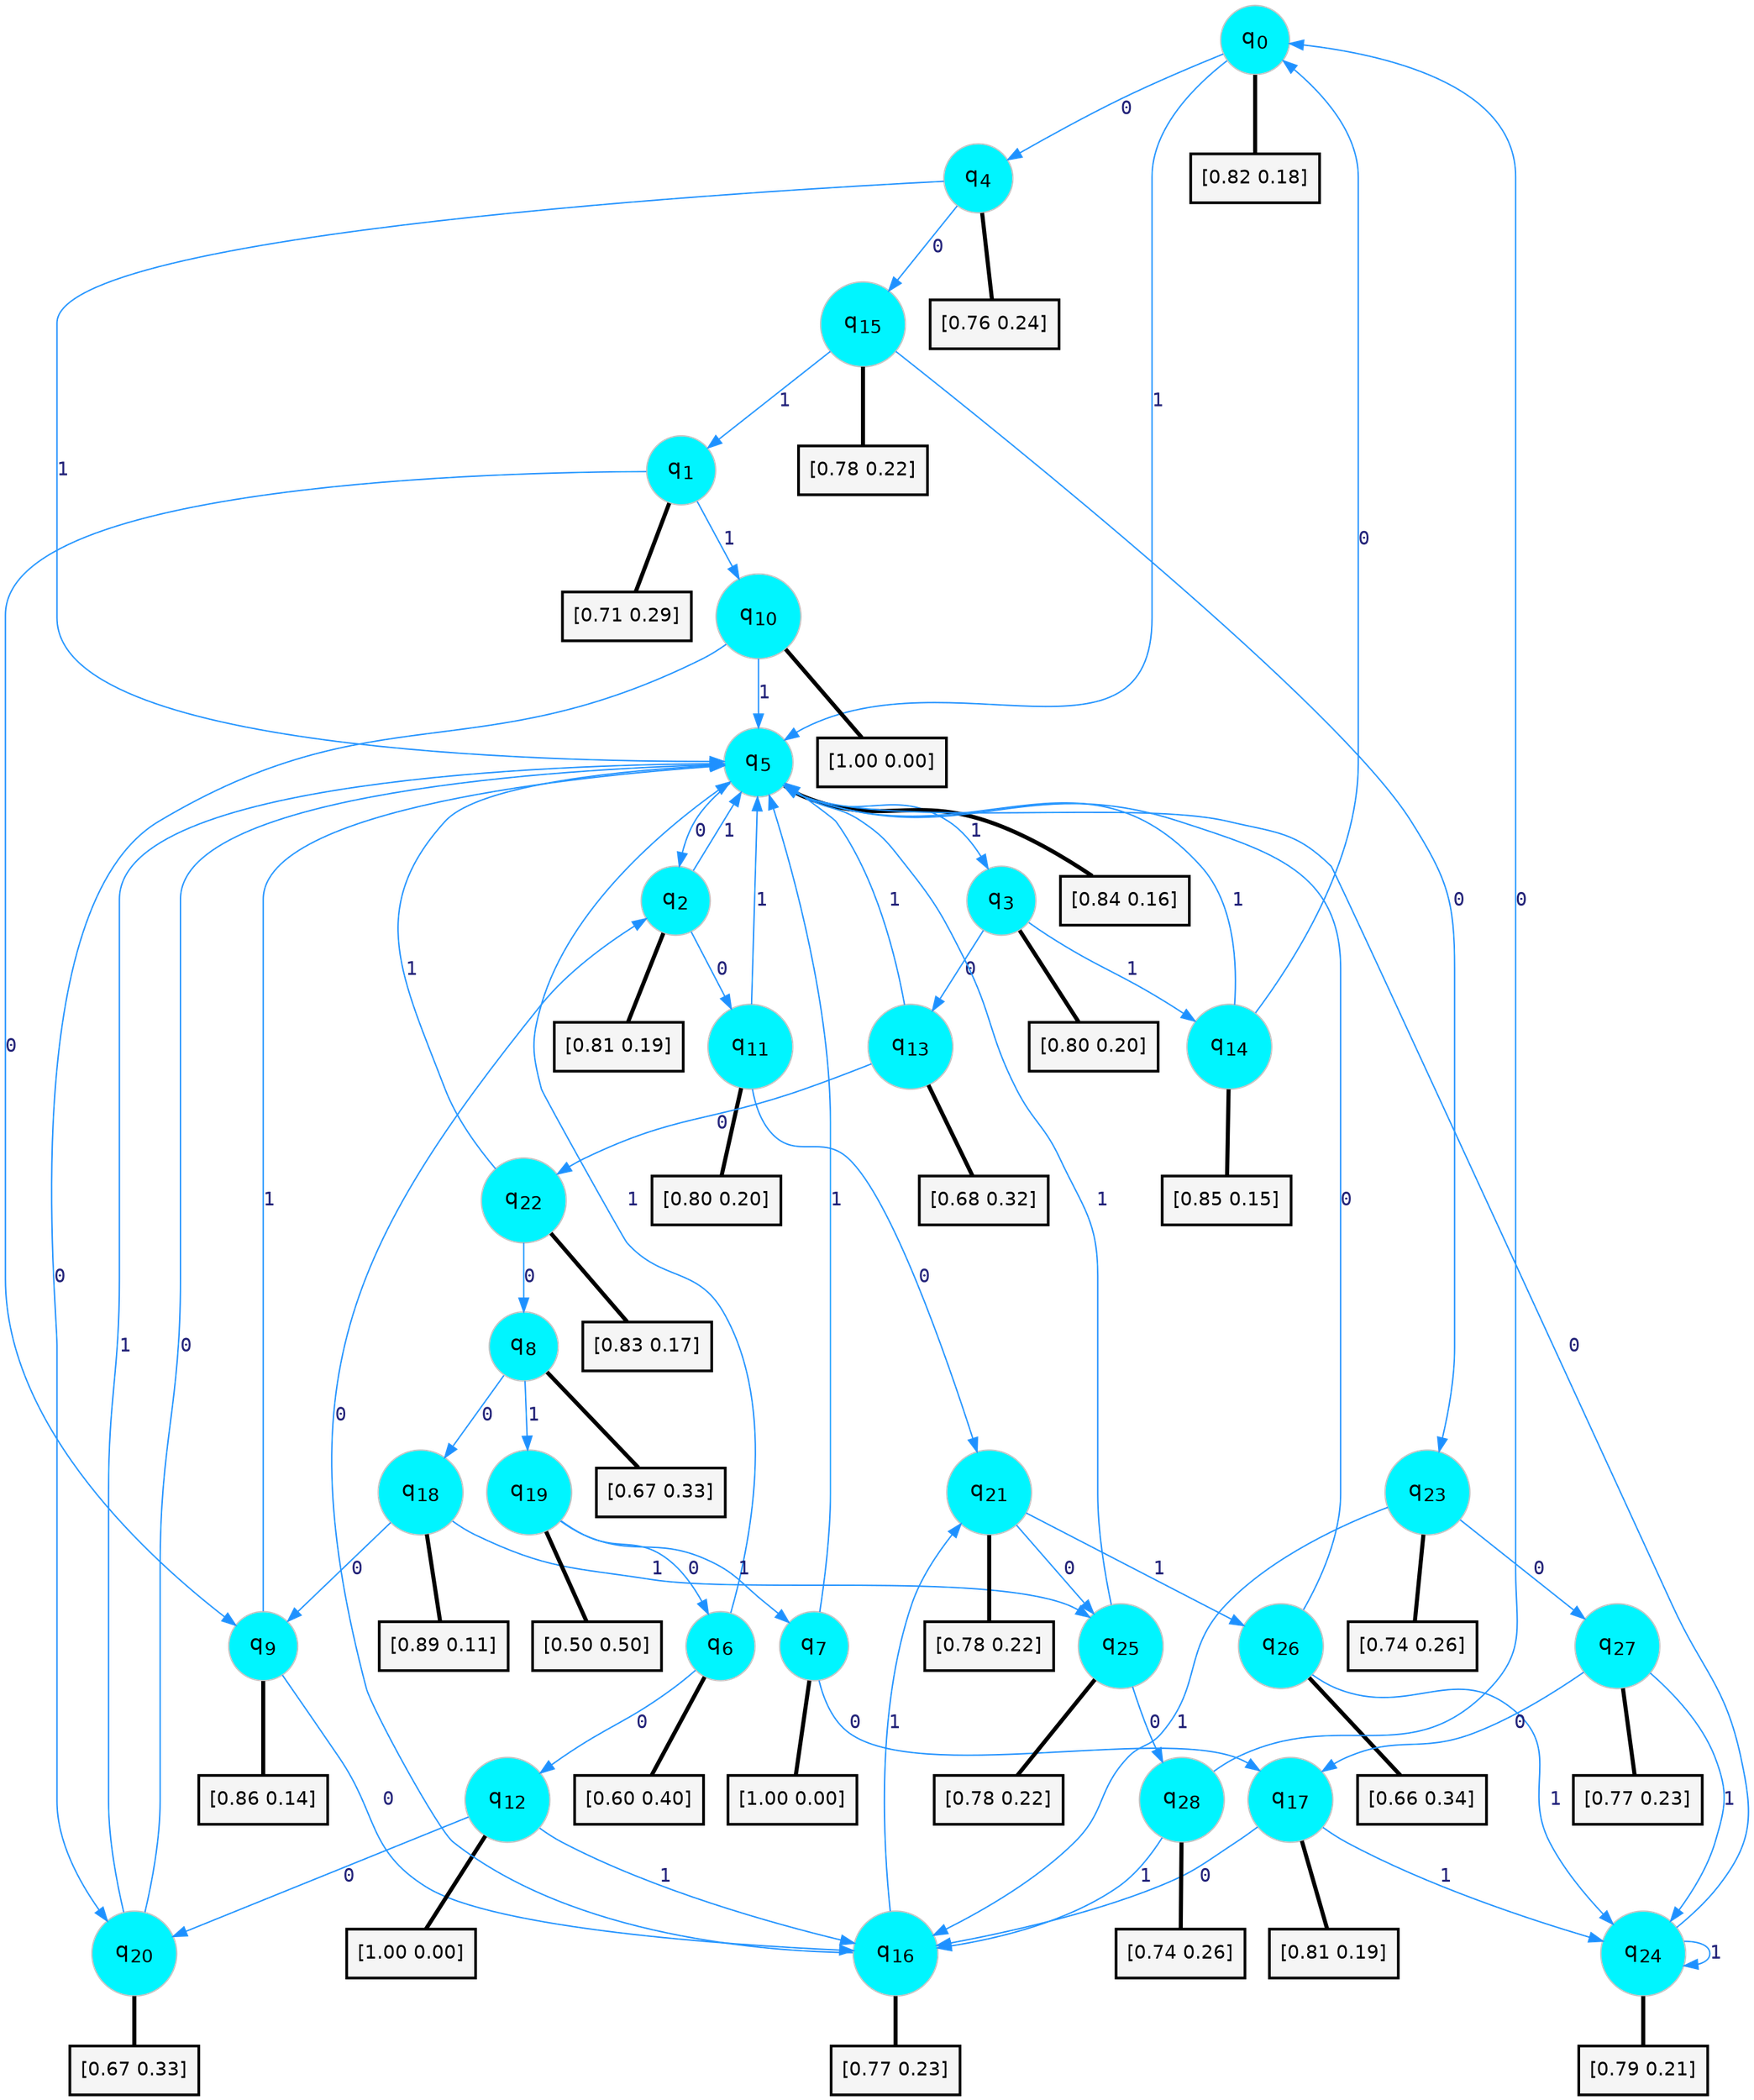 digraph G {
graph [
bgcolor=transparent, dpi=300, rankdir=TD, size="40,25"];
node [
color=gray, fillcolor=turquoise1, fontcolor=black, fontname=Helvetica, fontsize=16, fontweight=bold, shape=circle, style=filled];
edge [
arrowsize=1, color=dodgerblue1, fontcolor=midnightblue, fontname=courier, fontweight=bold, penwidth=1, style=solid, weight=20];
0[label=<q<SUB>0</SUB>>];
1[label=<q<SUB>1</SUB>>];
2[label=<q<SUB>2</SUB>>];
3[label=<q<SUB>3</SUB>>];
4[label=<q<SUB>4</SUB>>];
5[label=<q<SUB>5</SUB>>];
6[label=<q<SUB>6</SUB>>];
7[label=<q<SUB>7</SUB>>];
8[label=<q<SUB>8</SUB>>];
9[label=<q<SUB>9</SUB>>];
10[label=<q<SUB>10</SUB>>];
11[label=<q<SUB>11</SUB>>];
12[label=<q<SUB>12</SUB>>];
13[label=<q<SUB>13</SUB>>];
14[label=<q<SUB>14</SUB>>];
15[label=<q<SUB>15</SUB>>];
16[label=<q<SUB>16</SUB>>];
17[label=<q<SUB>17</SUB>>];
18[label=<q<SUB>18</SUB>>];
19[label=<q<SUB>19</SUB>>];
20[label=<q<SUB>20</SUB>>];
21[label=<q<SUB>21</SUB>>];
22[label=<q<SUB>22</SUB>>];
23[label=<q<SUB>23</SUB>>];
24[label=<q<SUB>24</SUB>>];
25[label=<q<SUB>25</SUB>>];
26[label=<q<SUB>26</SUB>>];
27[label=<q<SUB>27</SUB>>];
28[label=<q<SUB>28</SUB>>];
29[label="[0.82 0.18]", shape=box,fontcolor=black, fontname=Helvetica, fontsize=14, penwidth=2, fillcolor=whitesmoke,color=black];
30[label="[0.71 0.29]", shape=box,fontcolor=black, fontname=Helvetica, fontsize=14, penwidth=2, fillcolor=whitesmoke,color=black];
31[label="[0.81 0.19]", shape=box,fontcolor=black, fontname=Helvetica, fontsize=14, penwidth=2, fillcolor=whitesmoke,color=black];
32[label="[0.80 0.20]", shape=box,fontcolor=black, fontname=Helvetica, fontsize=14, penwidth=2, fillcolor=whitesmoke,color=black];
33[label="[0.76 0.24]", shape=box,fontcolor=black, fontname=Helvetica, fontsize=14, penwidth=2, fillcolor=whitesmoke,color=black];
34[label="[0.84 0.16]", shape=box,fontcolor=black, fontname=Helvetica, fontsize=14, penwidth=2, fillcolor=whitesmoke,color=black];
35[label="[0.60 0.40]", shape=box,fontcolor=black, fontname=Helvetica, fontsize=14, penwidth=2, fillcolor=whitesmoke,color=black];
36[label="[1.00 0.00]", shape=box,fontcolor=black, fontname=Helvetica, fontsize=14, penwidth=2, fillcolor=whitesmoke,color=black];
37[label="[0.67 0.33]", shape=box,fontcolor=black, fontname=Helvetica, fontsize=14, penwidth=2, fillcolor=whitesmoke,color=black];
38[label="[0.86 0.14]", shape=box,fontcolor=black, fontname=Helvetica, fontsize=14, penwidth=2, fillcolor=whitesmoke,color=black];
39[label="[1.00 0.00]", shape=box,fontcolor=black, fontname=Helvetica, fontsize=14, penwidth=2, fillcolor=whitesmoke,color=black];
40[label="[0.80 0.20]", shape=box,fontcolor=black, fontname=Helvetica, fontsize=14, penwidth=2, fillcolor=whitesmoke,color=black];
41[label="[1.00 0.00]", shape=box,fontcolor=black, fontname=Helvetica, fontsize=14, penwidth=2, fillcolor=whitesmoke,color=black];
42[label="[0.68 0.32]", shape=box,fontcolor=black, fontname=Helvetica, fontsize=14, penwidth=2, fillcolor=whitesmoke,color=black];
43[label="[0.85 0.15]", shape=box,fontcolor=black, fontname=Helvetica, fontsize=14, penwidth=2, fillcolor=whitesmoke,color=black];
44[label="[0.78 0.22]", shape=box,fontcolor=black, fontname=Helvetica, fontsize=14, penwidth=2, fillcolor=whitesmoke,color=black];
45[label="[0.77 0.23]", shape=box,fontcolor=black, fontname=Helvetica, fontsize=14, penwidth=2, fillcolor=whitesmoke,color=black];
46[label="[0.81 0.19]", shape=box,fontcolor=black, fontname=Helvetica, fontsize=14, penwidth=2, fillcolor=whitesmoke,color=black];
47[label="[0.89 0.11]", shape=box,fontcolor=black, fontname=Helvetica, fontsize=14, penwidth=2, fillcolor=whitesmoke,color=black];
48[label="[0.50 0.50]", shape=box,fontcolor=black, fontname=Helvetica, fontsize=14, penwidth=2, fillcolor=whitesmoke,color=black];
49[label="[0.67 0.33]", shape=box,fontcolor=black, fontname=Helvetica, fontsize=14, penwidth=2, fillcolor=whitesmoke,color=black];
50[label="[0.78 0.22]", shape=box,fontcolor=black, fontname=Helvetica, fontsize=14, penwidth=2, fillcolor=whitesmoke,color=black];
51[label="[0.83 0.17]", shape=box,fontcolor=black, fontname=Helvetica, fontsize=14, penwidth=2, fillcolor=whitesmoke,color=black];
52[label="[0.74 0.26]", shape=box,fontcolor=black, fontname=Helvetica, fontsize=14, penwidth=2, fillcolor=whitesmoke,color=black];
53[label="[0.79 0.21]", shape=box,fontcolor=black, fontname=Helvetica, fontsize=14, penwidth=2, fillcolor=whitesmoke,color=black];
54[label="[0.78 0.22]", shape=box,fontcolor=black, fontname=Helvetica, fontsize=14, penwidth=2, fillcolor=whitesmoke,color=black];
55[label="[0.66 0.34]", shape=box,fontcolor=black, fontname=Helvetica, fontsize=14, penwidth=2, fillcolor=whitesmoke,color=black];
56[label="[0.77 0.23]", shape=box,fontcolor=black, fontname=Helvetica, fontsize=14, penwidth=2, fillcolor=whitesmoke,color=black];
57[label="[0.74 0.26]", shape=box,fontcolor=black, fontname=Helvetica, fontsize=14, penwidth=2, fillcolor=whitesmoke,color=black];
0->4 [label=0];
0->5 [label=1];
0->29 [arrowhead=none, penwidth=3,color=black];
1->9 [label=0];
1->10 [label=1];
1->30 [arrowhead=none, penwidth=3,color=black];
2->11 [label=0];
2->5 [label=1];
2->31 [arrowhead=none, penwidth=3,color=black];
3->13 [label=0];
3->14 [label=1];
3->32 [arrowhead=none, penwidth=3,color=black];
4->15 [label=0];
4->5 [label=1];
4->33 [arrowhead=none, penwidth=3,color=black];
5->2 [label=0];
5->3 [label=1];
5->34 [arrowhead=none, penwidth=3,color=black];
6->12 [label=0];
6->5 [label=1];
6->35 [arrowhead=none, penwidth=3,color=black];
7->17 [label=0];
7->5 [label=1];
7->36 [arrowhead=none, penwidth=3,color=black];
8->18 [label=0];
8->19 [label=1];
8->37 [arrowhead=none, penwidth=3,color=black];
9->16 [label=0];
9->5 [label=1];
9->38 [arrowhead=none, penwidth=3,color=black];
10->20 [label=0];
10->5 [label=1];
10->39 [arrowhead=none, penwidth=3,color=black];
11->21 [label=0];
11->5 [label=1];
11->40 [arrowhead=none, penwidth=3,color=black];
12->20 [label=0];
12->16 [label=1];
12->41 [arrowhead=none, penwidth=3,color=black];
13->22 [label=0];
13->5 [label=1];
13->42 [arrowhead=none, penwidth=3,color=black];
14->0 [label=0];
14->5 [label=1];
14->43 [arrowhead=none, penwidth=3,color=black];
15->23 [label=0];
15->1 [label=1];
15->44 [arrowhead=none, penwidth=3,color=black];
16->2 [label=0];
16->21 [label=1];
16->45 [arrowhead=none, penwidth=3,color=black];
17->16 [label=0];
17->24 [label=1];
17->46 [arrowhead=none, penwidth=3,color=black];
18->9 [label=0];
18->25 [label=1];
18->47 [arrowhead=none, penwidth=3,color=black];
19->6 [label=0];
19->7 [label=1];
19->48 [arrowhead=none, penwidth=3,color=black];
20->5 [label=0];
20->5 [label=1];
20->49 [arrowhead=none, penwidth=3,color=black];
21->25 [label=0];
21->26 [label=1];
21->50 [arrowhead=none, penwidth=3,color=black];
22->8 [label=0];
22->5 [label=1];
22->51 [arrowhead=none, penwidth=3,color=black];
23->27 [label=0];
23->16 [label=1];
23->52 [arrowhead=none, penwidth=3,color=black];
24->5 [label=0];
24->24 [label=1];
24->53 [arrowhead=none, penwidth=3,color=black];
25->28 [label=0];
25->5 [label=1];
25->54 [arrowhead=none, penwidth=3,color=black];
26->5 [label=0];
26->24 [label=1];
26->55 [arrowhead=none, penwidth=3,color=black];
27->17 [label=0];
27->24 [label=1];
27->56 [arrowhead=none, penwidth=3,color=black];
28->0 [label=0];
28->16 [label=1];
28->57 [arrowhead=none, penwidth=3,color=black];
}
